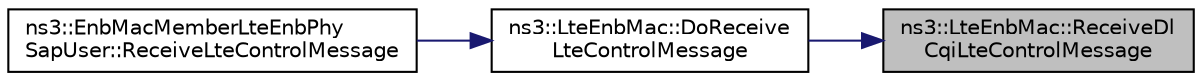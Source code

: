 digraph "ns3::LteEnbMac::ReceiveDlCqiLteControlMessage"
{
 // LATEX_PDF_SIZE
  edge [fontname="Helvetica",fontsize="10",labelfontname="Helvetica",labelfontsize="10"];
  node [fontname="Helvetica",fontsize="10",shape=record];
  rankdir="RL";
  Node1 [label="ns3::LteEnbMac::ReceiveDl\lCqiLteControlMessage",height=0.2,width=0.4,color="black", fillcolor="grey75", style="filled", fontcolor="black",tooltip="Receive a DL CQI ideal control message."];
  Node1 -> Node2 [dir="back",color="midnightblue",fontsize="10",style="solid",fontname="Helvetica"];
  Node2 [label="ns3::LteEnbMac::DoReceive\lLteControlMessage",height=0.2,width=0.4,color="black", fillcolor="white", style="filled",URL="$classns3_1_1_lte_enb_mac.html#a5949f6df3db0bdacc4829df0907f9224",tooltip="Receive a DL CQI ideal control message."];
  Node2 -> Node3 [dir="back",color="midnightblue",fontsize="10",style="solid",fontname="Helvetica"];
  Node3 [label="ns3::EnbMacMemberLteEnbPhy\lSapUser::ReceiveLteControlMessage",height=0.2,width=0.4,color="black", fillcolor="white", style="filled",URL="$classns3_1_1_enb_mac_member_lte_enb_phy_sap_user.html#a57873c0cd889aabc04425bffc8d24a1c",tooltip="Receive SendLteControlMessage (PDCCH map, CQI feedbacks) using the ideal control channel."];
}
